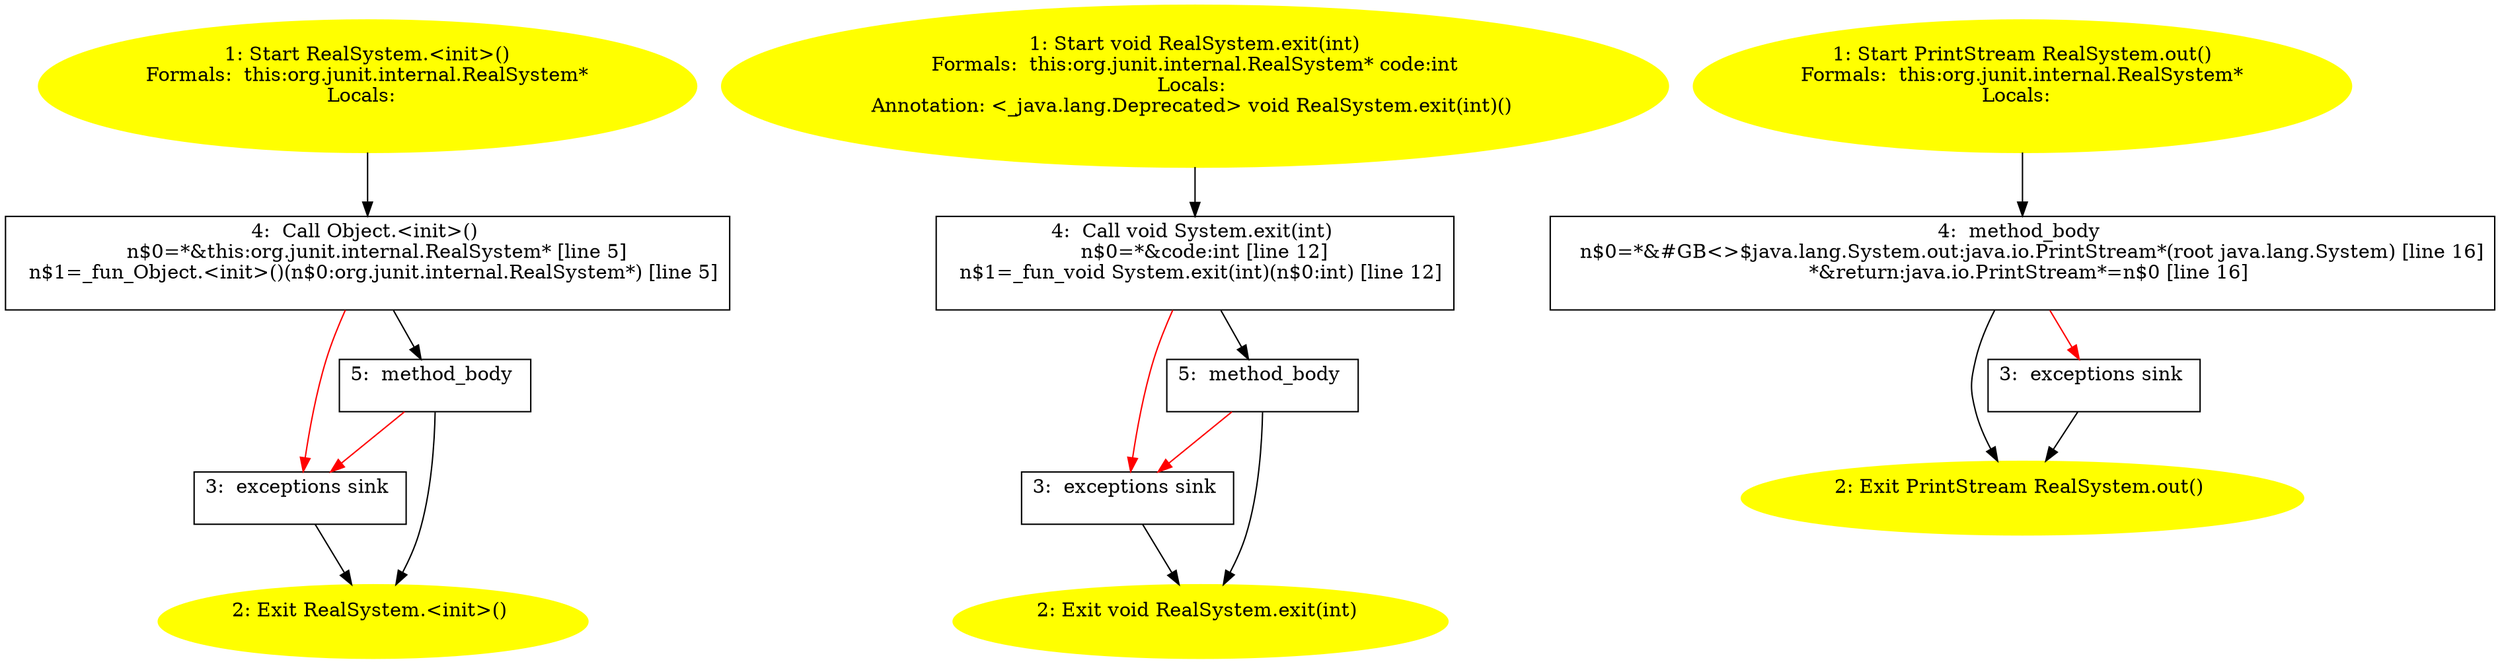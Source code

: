 /* @generated */
digraph cfg {
"org.junit.internal.RealSystem.<init>().556d2f5c17f2acc59d6720799b8ab621_1" [label="1: Start RealSystem.<init>()\nFormals:  this:org.junit.internal.RealSystem*\nLocals:  \n  " color=yellow style=filled]
	

	 "org.junit.internal.RealSystem.<init>().556d2f5c17f2acc59d6720799b8ab621_1" -> "org.junit.internal.RealSystem.<init>().556d2f5c17f2acc59d6720799b8ab621_4" ;
"org.junit.internal.RealSystem.<init>().556d2f5c17f2acc59d6720799b8ab621_2" [label="2: Exit RealSystem.<init>() \n  " color=yellow style=filled]
	

"org.junit.internal.RealSystem.<init>().556d2f5c17f2acc59d6720799b8ab621_3" [label="3:  exceptions sink \n  " shape="box"]
	

	 "org.junit.internal.RealSystem.<init>().556d2f5c17f2acc59d6720799b8ab621_3" -> "org.junit.internal.RealSystem.<init>().556d2f5c17f2acc59d6720799b8ab621_2" ;
"org.junit.internal.RealSystem.<init>().556d2f5c17f2acc59d6720799b8ab621_4" [label="4:  Call Object.<init>() \n   n$0=*&this:org.junit.internal.RealSystem* [line 5]\n  n$1=_fun_Object.<init>()(n$0:org.junit.internal.RealSystem*) [line 5]\n " shape="box"]
	

	 "org.junit.internal.RealSystem.<init>().556d2f5c17f2acc59d6720799b8ab621_4" -> "org.junit.internal.RealSystem.<init>().556d2f5c17f2acc59d6720799b8ab621_5" ;
	 "org.junit.internal.RealSystem.<init>().556d2f5c17f2acc59d6720799b8ab621_4" -> "org.junit.internal.RealSystem.<init>().556d2f5c17f2acc59d6720799b8ab621_3" [color="red" ];
"org.junit.internal.RealSystem.<init>().556d2f5c17f2acc59d6720799b8ab621_5" [label="5:  method_body \n  " shape="box"]
	

	 "org.junit.internal.RealSystem.<init>().556d2f5c17f2acc59d6720799b8ab621_5" -> "org.junit.internal.RealSystem.<init>().556d2f5c17f2acc59d6720799b8ab621_2" ;
	 "org.junit.internal.RealSystem.<init>().556d2f5c17f2acc59d6720799b8ab621_5" -> "org.junit.internal.RealSystem.<init>().556d2f5c17f2acc59d6720799b8ab621_3" [color="red" ];
"org.junit.internal.RealSystem.exit(int):void.d93f8089f5f2ebf4513029befbedd45a_1" [label="1: Start void RealSystem.exit(int)\nFormals:  this:org.junit.internal.RealSystem* code:int\nLocals: \nAnnotation: <_java.lang.Deprecated> void RealSystem.exit(int)() \n  " color=yellow style=filled]
	

	 "org.junit.internal.RealSystem.exit(int):void.d93f8089f5f2ebf4513029befbedd45a_1" -> "org.junit.internal.RealSystem.exit(int):void.d93f8089f5f2ebf4513029befbedd45a_4" ;
"org.junit.internal.RealSystem.exit(int):void.d93f8089f5f2ebf4513029befbedd45a_2" [label="2: Exit void RealSystem.exit(int) \n  " color=yellow style=filled]
	

"org.junit.internal.RealSystem.exit(int):void.d93f8089f5f2ebf4513029befbedd45a_3" [label="3:  exceptions sink \n  " shape="box"]
	

	 "org.junit.internal.RealSystem.exit(int):void.d93f8089f5f2ebf4513029befbedd45a_3" -> "org.junit.internal.RealSystem.exit(int):void.d93f8089f5f2ebf4513029befbedd45a_2" ;
"org.junit.internal.RealSystem.exit(int):void.d93f8089f5f2ebf4513029befbedd45a_4" [label="4:  Call void System.exit(int) \n   n$0=*&code:int [line 12]\n  n$1=_fun_void System.exit(int)(n$0:int) [line 12]\n " shape="box"]
	

	 "org.junit.internal.RealSystem.exit(int):void.d93f8089f5f2ebf4513029befbedd45a_4" -> "org.junit.internal.RealSystem.exit(int):void.d93f8089f5f2ebf4513029befbedd45a_5" ;
	 "org.junit.internal.RealSystem.exit(int):void.d93f8089f5f2ebf4513029befbedd45a_4" -> "org.junit.internal.RealSystem.exit(int):void.d93f8089f5f2ebf4513029befbedd45a_3" [color="red" ];
"org.junit.internal.RealSystem.exit(int):void.d93f8089f5f2ebf4513029befbedd45a_5" [label="5:  method_body \n  " shape="box"]
	

	 "org.junit.internal.RealSystem.exit(int):void.d93f8089f5f2ebf4513029befbedd45a_5" -> "org.junit.internal.RealSystem.exit(int):void.d93f8089f5f2ebf4513029befbedd45a_2" ;
	 "org.junit.internal.RealSystem.exit(int):void.d93f8089f5f2ebf4513029befbedd45a_5" -> "org.junit.internal.RealSystem.exit(int):void.d93f8089f5f2ebf4513029befbedd45a_3" [color="red" ];
"org.junit.internal.RealSystem.out():java.io.PrintStream.2b25c37ad1afbb8a61c096f1d8345f9a_1" [label="1: Start PrintStream RealSystem.out()\nFormals:  this:org.junit.internal.RealSystem*\nLocals:  \n  " color=yellow style=filled]
	

	 "org.junit.internal.RealSystem.out():java.io.PrintStream.2b25c37ad1afbb8a61c096f1d8345f9a_1" -> "org.junit.internal.RealSystem.out():java.io.PrintStream.2b25c37ad1afbb8a61c096f1d8345f9a_4" ;
"org.junit.internal.RealSystem.out():java.io.PrintStream.2b25c37ad1afbb8a61c096f1d8345f9a_2" [label="2: Exit PrintStream RealSystem.out() \n  " color=yellow style=filled]
	

"org.junit.internal.RealSystem.out():java.io.PrintStream.2b25c37ad1afbb8a61c096f1d8345f9a_3" [label="3:  exceptions sink \n  " shape="box"]
	

	 "org.junit.internal.RealSystem.out():java.io.PrintStream.2b25c37ad1afbb8a61c096f1d8345f9a_3" -> "org.junit.internal.RealSystem.out():java.io.PrintStream.2b25c37ad1afbb8a61c096f1d8345f9a_2" ;
"org.junit.internal.RealSystem.out():java.io.PrintStream.2b25c37ad1afbb8a61c096f1d8345f9a_4" [label="4:  method_body \n   n$0=*&#GB<>$java.lang.System.out:java.io.PrintStream*(root java.lang.System) [line 16]\n  *&return:java.io.PrintStream*=n$0 [line 16]\n " shape="box"]
	

	 "org.junit.internal.RealSystem.out():java.io.PrintStream.2b25c37ad1afbb8a61c096f1d8345f9a_4" -> "org.junit.internal.RealSystem.out():java.io.PrintStream.2b25c37ad1afbb8a61c096f1d8345f9a_2" ;
	 "org.junit.internal.RealSystem.out():java.io.PrintStream.2b25c37ad1afbb8a61c096f1d8345f9a_4" -> "org.junit.internal.RealSystem.out():java.io.PrintStream.2b25c37ad1afbb8a61c096f1d8345f9a_3" [color="red" ];
}
